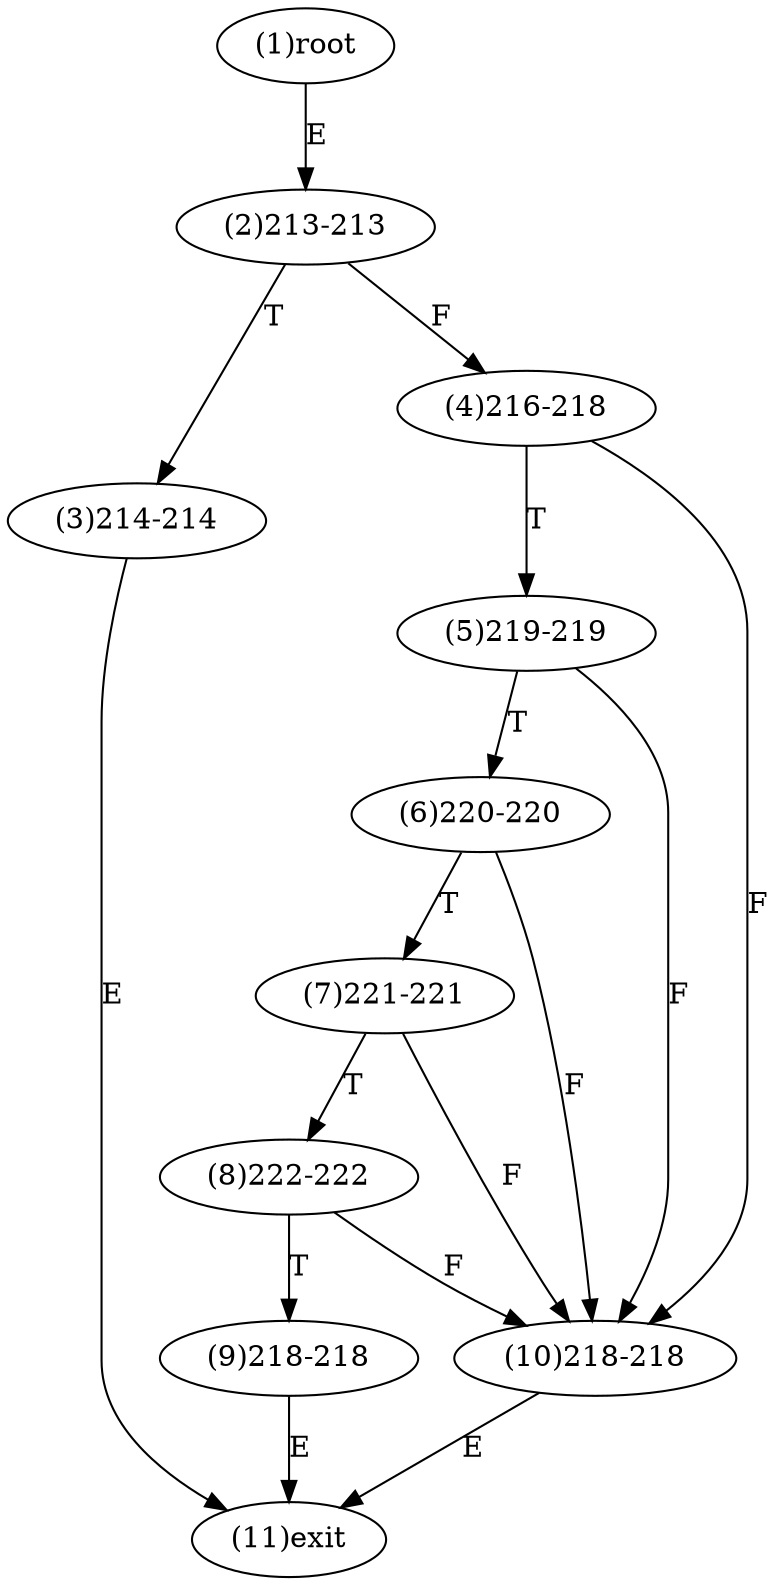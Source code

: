 digraph "" { 
1[ label="(1)root"];
2[ label="(2)213-213"];
3[ label="(3)214-214"];
4[ label="(4)216-218"];
5[ label="(5)219-219"];
6[ label="(6)220-220"];
7[ label="(7)221-221"];
8[ label="(8)222-222"];
9[ label="(9)218-218"];
10[ label="(10)218-218"];
11[ label="(11)exit"];
1->2[ label="E"];
2->4[ label="F"];
2->3[ label="T"];
3->11[ label="E"];
4->10[ label="F"];
4->5[ label="T"];
5->10[ label="F"];
5->6[ label="T"];
6->10[ label="F"];
6->7[ label="T"];
7->10[ label="F"];
7->8[ label="T"];
8->10[ label="F"];
8->9[ label="T"];
9->11[ label="E"];
10->11[ label="E"];
}